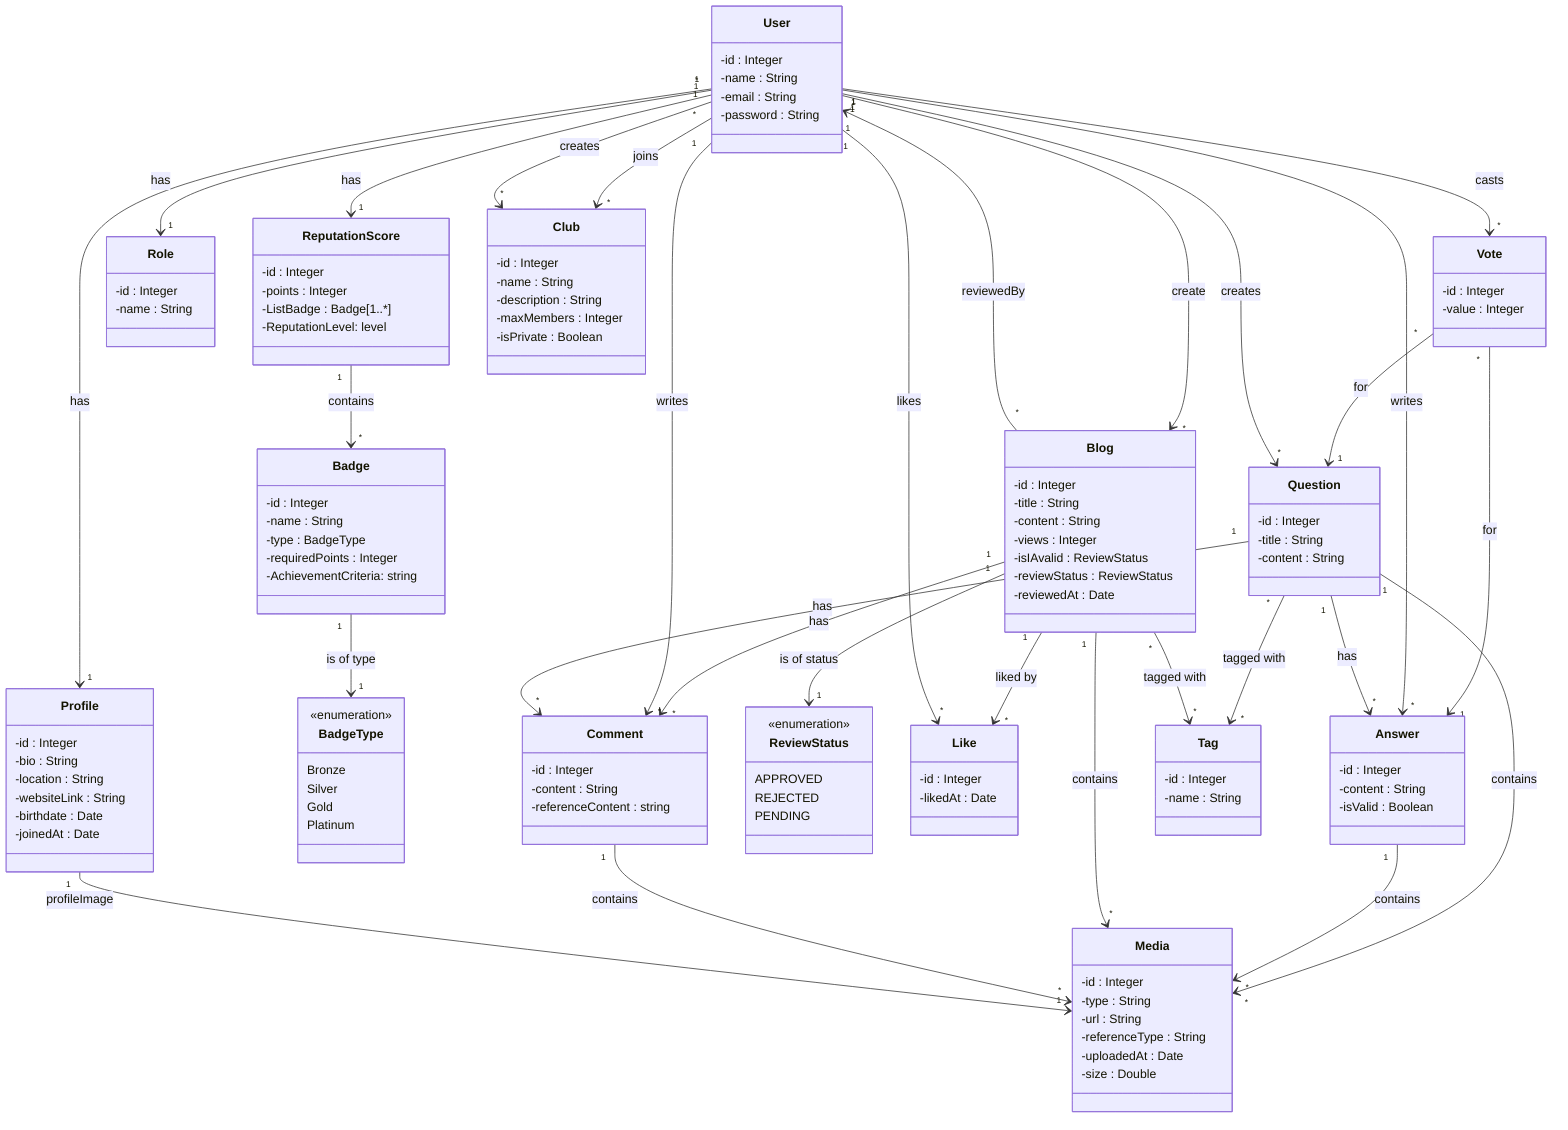 classDiagram
    class User {
        -id : Integer
        -name : String
        -email : String
        -password : String
    }

    class ReputationScore {
        -id : Integer
        -points : Integer
        -ListBadge : Badge[1..*]
        -ReputationLevel: level
    }

    class Profile {
        -id : Integer
        -bio : String
        -location : String
        -websiteLink : String
        -birthdate : Date
        -joinedAt : Date
    }

    class Badge {
        -id : Integer
        -name : String
        -type : BadgeType
        -requiredPoints : Integer
        -AchievementCriteria: string
    }

    class BadgeType {
        <<enumeration>>
        Bronze
        Silver
        Gold
        Platinum
    }

    class Role {
        -id : Integer
        -name : String
    }

    class Question {
        -id : Integer
        -title : String
        -content : String
    }

    class Vote {
        -id : Integer
        -value : Integer
    }

    class Answer {
        -id : Integer
        -content : String
        -isValid : Boolean

    }

    class Blog {
        -id : Integer
        -title : String
        -content : String
        -views : Integer
        -isIAvalid : ReviewStatus
        -reviewStatus : ReviewStatus
        -reviewedAt : Date
    }

    class ReviewStatus {
        <<enumeration>>
        APPROVED
        REJECTED
        PENDING
    }

    class Like {
        -id : Integer
        -likedAt : Date
    }

    class Club {
        -id : Integer
        -name : String
        -description : String
        -maxMembers : Integer
        -isPrivate : Boolean
    }

    class Comment {
        -id : Integer
        -content : String
        -referenceContent : string
    }

    class Tag {
        -id : Integer
        -name : String
    }

    class Media{
        -id : Integer
        -type : String
        -url : String
        -referenceType : String
        -uploadedAt : Date
        -size : Double

    }


    User "1" --> "*" Vote : casts
    Vote "*" --> "1" Question : for
    ReputationScore "1" --> "*" Badge : contains
    Vote "*" --> "1" Answer : for
    User "*" --> "1" Role : has
    Question "1" --> "*" Media : contains
    Blog "1" --> "*" Like : liked by
    Badge "1" --> "1" BadgeType : is of type
    Blog "1" --> "*" Comment : has
    Blog "1" --> "1" ReviewStatus : is of status
    Answer "1" --> "*" Media : contains
    User "1" --> "*" Answer : writes
    Blog "1" --> "*" Media : contains
    Comment "1" --> "*" Media : contains
    User "1" --> "*" Question : creates
    User "1" --> "*" Blog : create
    User "*" --> "*" Club : joins
    Profile "1" --> "1" Media : profileImage
    Question "1" --> "*" Answer : has
    User "1" --> "*" Comment : writes
    Question "*" --> "*" Tag : tagged with
    Blog "*" --> "*" Tag : tagged with
    Blog "*" --> "1" User : reviewedBy
    User "1" --> "*" Like : likes
    Question "1" --> "*" Comment : has
    User "1" --> "1" Profile : has
    User "1" --> "1" ReputationScore : has
    User "1" --> "*" Club : creates